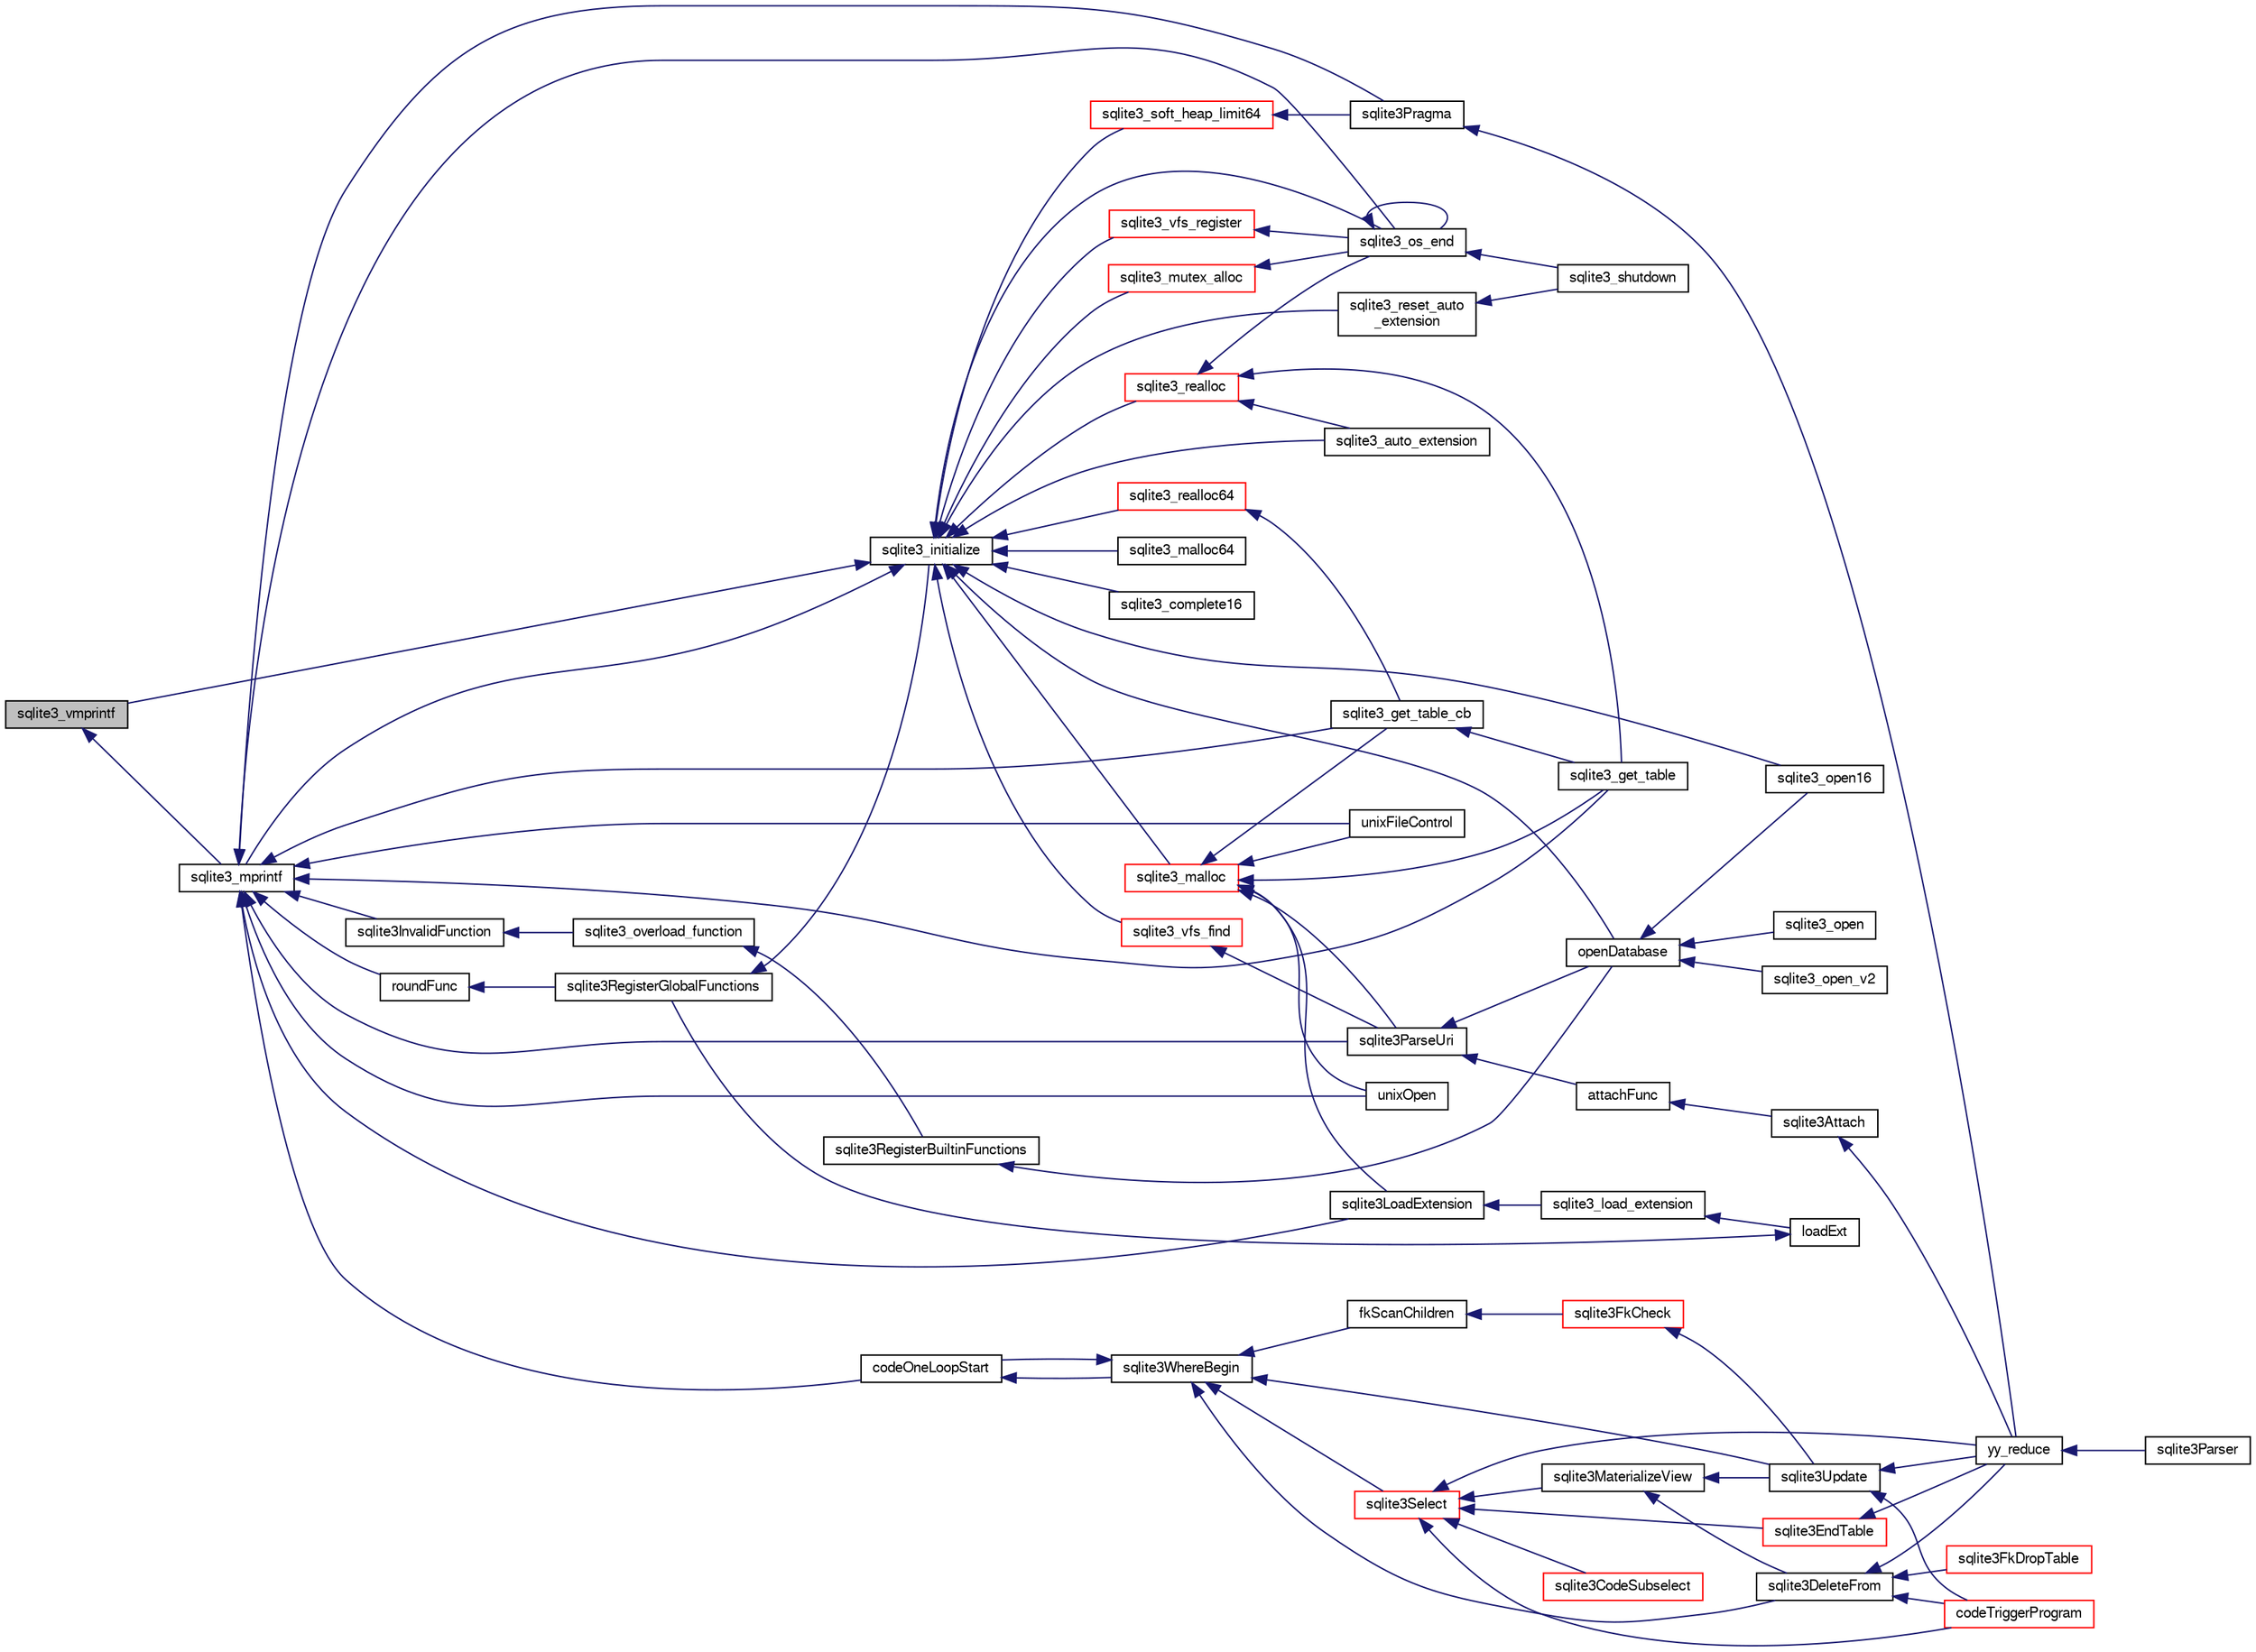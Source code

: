 digraph "sqlite3_vmprintf"
{
  edge [fontname="FreeSans",fontsize="10",labelfontname="FreeSans",labelfontsize="10"];
  node [fontname="FreeSans",fontsize="10",shape=record];
  rankdir="LR";
  Node101103 [label="sqlite3_vmprintf",height=0.2,width=0.4,color="black", fillcolor="grey75", style="filled", fontcolor="black"];
  Node101103 -> Node101104 [dir="back",color="midnightblue",fontsize="10",style="solid",fontname="FreeSans"];
  Node101104 [label="sqlite3_mprintf",height=0.2,width=0.4,color="black", fillcolor="white", style="filled",URL="$sqlite3_8h.html#a9533933e57f7ccbb48c32041ce3a8862"];
  Node101104 -> Node101105 [dir="back",color="midnightblue",fontsize="10",style="solid",fontname="FreeSans"];
  Node101105 [label="unixFileControl",height=0.2,width=0.4,color="black", fillcolor="white", style="filled",URL="$sqlite3_8c.html#ad71f213fa385cc58f307cefd953c03ae"];
  Node101104 -> Node101106 [dir="back",color="midnightblue",fontsize="10",style="solid",fontname="FreeSans"];
  Node101106 [label="unixOpen",height=0.2,width=0.4,color="black", fillcolor="white", style="filled",URL="$sqlite3_8c.html#a8ed5efc47b6e14f7805cd1bb9b215775"];
  Node101104 -> Node101107 [dir="back",color="midnightblue",fontsize="10",style="solid",fontname="FreeSans"];
  Node101107 [label="sqlite3_os_end",height=0.2,width=0.4,color="black", fillcolor="white", style="filled",URL="$sqlite3_8h.html#a2288c95881ecca13d994e42b6a958906"];
  Node101107 -> Node101107 [dir="back",color="midnightblue",fontsize="10",style="solid",fontname="FreeSans"];
  Node101107 -> Node101108 [dir="back",color="midnightblue",fontsize="10",style="solid",fontname="FreeSans"];
  Node101108 [label="sqlite3_shutdown",height=0.2,width=0.4,color="black", fillcolor="white", style="filled",URL="$sqlite3_8h.html#aeaf9947fe863ba3d3aca061475e3af2e"];
  Node101104 -> Node101109 [dir="back",color="midnightblue",fontsize="10",style="solid",fontname="FreeSans"];
  Node101109 [label="sqlite3InvalidFunction",height=0.2,width=0.4,color="black", fillcolor="white", style="filled",URL="$sqlite3_8c.html#af6025be1f4733eabe60702a187c97da9"];
  Node101109 -> Node101110 [dir="back",color="midnightblue",fontsize="10",style="solid",fontname="FreeSans"];
  Node101110 [label="sqlite3_overload_function",height=0.2,width=0.4,color="black", fillcolor="white", style="filled",URL="$sqlite3_8h.html#a03692933621e0b16a4a02e1e426cf318"];
  Node101110 -> Node101111 [dir="back",color="midnightblue",fontsize="10",style="solid",fontname="FreeSans"];
  Node101111 [label="sqlite3RegisterBuiltinFunctions",height=0.2,width=0.4,color="black", fillcolor="white", style="filled",URL="$sqlite3_8c.html#aac92d3a6ec24725a7979ee04de350853"];
  Node101111 -> Node101112 [dir="back",color="midnightblue",fontsize="10",style="solid",fontname="FreeSans"];
  Node101112 [label="openDatabase",height=0.2,width=0.4,color="black", fillcolor="white", style="filled",URL="$sqlite3_8c.html#a6a9c3bc3a64234e863413f41db473758"];
  Node101112 -> Node101113 [dir="back",color="midnightblue",fontsize="10",style="solid",fontname="FreeSans"];
  Node101113 [label="sqlite3_open",height=0.2,width=0.4,color="black", fillcolor="white", style="filled",URL="$sqlite3_8h.html#a97ba966ed1acc38409786258268f5f71"];
  Node101112 -> Node101114 [dir="back",color="midnightblue",fontsize="10",style="solid",fontname="FreeSans"];
  Node101114 [label="sqlite3_open_v2",height=0.2,width=0.4,color="black", fillcolor="white", style="filled",URL="$sqlite3_8h.html#a140fe275b6975dc867cea50a65a217c4"];
  Node101112 -> Node101115 [dir="back",color="midnightblue",fontsize="10",style="solid",fontname="FreeSans"];
  Node101115 [label="sqlite3_open16",height=0.2,width=0.4,color="black", fillcolor="white", style="filled",URL="$sqlite3_8h.html#adbc401bb96713f32e553db32f6f3ca33"];
  Node101104 -> Node101116 [dir="back",color="midnightblue",fontsize="10",style="solid",fontname="FreeSans"];
  Node101116 [label="roundFunc",height=0.2,width=0.4,color="black", fillcolor="white", style="filled",URL="$sqlite3_8c.html#a8c444ba254edc27891111b76e7ba85e7"];
  Node101116 -> Node101117 [dir="back",color="midnightblue",fontsize="10",style="solid",fontname="FreeSans"];
  Node101117 [label="sqlite3RegisterGlobalFunctions",height=0.2,width=0.4,color="black", fillcolor="white", style="filled",URL="$sqlite3_8c.html#a9f75bd111010f29e1b8d74344473c4ec"];
  Node101117 -> Node101118 [dir="back",color="midnightblue",fontsize="10",style="solid",fontname="FreeSans"];
  Node101118 [label="sqlite3_initialize",height=0.2,width=0.4,color="black", fillcolor="white", style="filled",URL="$sqlite3_8h.html#ab0c0ee2d5d4cf8b28e9572296a8861df"];
  Node101118 -> Node101119 [dir="back",color="midnightblue",fontsize="10",style="solid",fontname="FreeSans"];
  Node101119 [label="sqlite3_vfs_find",height=0.2,width=0.4,color="red", fillcolor="white", style="filled",URL="$sqlite3_8h.html#ac201a26de3dfa1d6deb8069eb8d95627"];
  Node101119 -> Node101518 [dir="back",color="midnightblue",fontsize="10",style="solid",fontname="FreeSans"];
  Node101518 [label="sqlite3ParseUri",height=0.2,width=0.4,color="black", fillcolor="white", style="filled",URL="$sqlite3_8c.html#aaa912f29a67460d8b2186c97056e8767"];
  Node101518 -> Node101158 [dir="back",color="midnightblue",fontsize="10",style="solid",fontname="FreeSans"];
  Node101158 [label="attachFunc",height=0.2,width=0.4,color="black", fillcolor="white", style="filled",URL="$sqlite3_8c.html#a69cb751a7da501b9a0aa37e0d7c3eaf7"];
  Node101158 -> Node101159 [dir="back",color="midnightblue",fontsize="10",style="solid",fontname="FreeSans"];
  Node101159 [label="sqlite3Attach",height=0.2,width=0.4,color="black", fillcolor="white", style="filled",URL="$sqlite3_8c.html#ae0907fe0b43cc1b4c7e6a16213e8546f"];
  Node101159 -> Node101160 [dir="back",color="midnightblue",fontsize="10",style="solid",fontname="FreeSans"];
  Node101160 [label="yy_reduce",height=0.2,width=0.4,color="black", fillcolor="white", style="filled",URL="$sqlite3_8c.html#a7c419a9b25711c666a9a2449ef377f14"];
  Node101160 -> Node101161 [dir="back",color="midnightblue",fontsize="10",style="solid",fontname="FreeSans"];
  Node101161 [label="sqlite3Parser",height=0.2,width=0.4,color="black", fillcolor="white", style="filled",URL="$sqlite3_8c.html#a0327d71a5fabe0b6a343d78a2602e72a"];
  Node101518 -> Node101112 [dir="back",color="midnightblue",fontsize="10",style="solid",fontname="FreeSans"];
  Node101118 -> Node101520 [dir="back",color="midnightblue",fontsize="10",style="solid",fontname="FreeSans"];
  Node101520 [label="sqlite3_vfs_register",height=0.2,width=0.4,color="red", fillcolor="white", style="filled",URL="$sqlite3_8h.html#a7184b289ccd4c4c7200589137d88c4ae"];
  Node101520 -> Node101107 [dir="back",color="midnightblue",fontsize="10",style="solid",fontname="FreeSans"];
  Node101118 -> Node101523 [dir="back",color="midnightblue",fontsize="10",style="solid",fontname="FreeSans"];
  Node101523 [label="sqlite3_mutex_alloc",height=0.2,width=0.4,color="red", fillcolor="white", style="filled",URL="$sqlite3_8h.html#aa3f89418cd18e99596435c958b29b650"];
  Node101523 -> Node101107 [dir="back",color="midnightblue",fontsize="10",style="solid",fontname="FreeSans"];
  Node101118 -> Node101596 [dir="back",color="midnightblue",fontsize="10",style="solid",fontname="FreeSans"];
  Node101596 [label="sqlite3_soft_heap_limit64",height=0.2,width=0.4,color="red", fillcolor="white", style="filled",URL="$sqlite3_8h.html#ab37b3a4d1652e3acb2c43d1252e6b852"];
  Node101596 -> Node101208 [dir="back",color="midnightblue",fontsize="10",style="solid",fontname="FreeSans"];
  Node101208 [label="sqlite3Pragma",height=0.2,width=0.4,color="black", fillcolor="white", style="filled",URL="$sqlite3_8c.html#a111391370f58f8e6a6eca51fd34d62ed"];
  Node101208 -> Node101160 [dir="back",color="midnightblue",fontsize="10",style="solid",fontname="FreeSans"];
  Node101118 -> Node101598 [dir="back",color="midnightblue",fontsize="10",style="solid",fontname="FreeSans"];
  Node101598 [label="sqlite3_malloc",height=0.2,width=0.4,color="red", fillcolor="white", style="filled",URL="$sqlite3_8h.html#a510e31845345737f17d86ce0b2328356"];
  Node101598 -> Node101105 [dir="back",color="midnightblue",fontsize="10",style="solid",fontname="FreeSans"];
  Node101598 -> Node101106 [dir="back",color="midnightblue",fontsize="10",style="solid",fontname="FreeSans"];
  Node101598 -> Node101852 [dir="back",color="midnightblue",fontsize="10",style="solid",fontname="FreeSans"];
  Node101852 [label="sqlite3LoadExtension",height=0.2,width=0.4,color="black", fillcolor="white", style="filled",URL="$sqlite3_8c.html#a3b46232455de4779a67c63b2c9004245"];
  Node101852 -> Node101853 [dir="back",color="midnightblue",fontsize="10",style="solid",fontname="FreeSans"];
  Node101853 [label="sqlite3_load_extension",height=0.2,width=0.4,color="black", fillcolor="white", style="filled",URL="$sqlite3_8h.html#a9ddf80e7265851b2d79e85aa1f4087b2"];
  Node101853 -> Node101834 [dir="back",color="midnightblue",fontsize="10",style="solid",fontname="FreeSans"];
  Node101834 [label="loadExt",height=0.2,width=0.4,color="black", fillcolor="white", style="filled",URL="$sqlite3_8c.html#a9f9125be634178265fb95e98b8304548"];
  Node101834 -> Node101117 [dir="back",color="midnightblue",fontsize="10",style="solid",fontname="FreeSans"];
  Node101598 -> Node101859 [dir="back",color="midnightblue",fontsize="10",style="solid",fontname="FreeSans"];
  Node101859 [label="sqlite3_get_table_cb",height=0.2,width=0.4,color="black", fillcolor="white", style="filled",URL="$sqlite3_8c.html#a1dbaba1b543953c0dade97357c5866b1"];
  Node101859 -> Node101324 [dir="back",color="midnightblue",fontsize="10",style="solid",fontname="FreeSans"];
  Node101324 [label="sqlite3_get_table",height=0.2,width=0.4,color="black", fillcolor="white", style="filled",URL="$sqlite3_8h.html#a5effeac4e12df57beaa35c5be1f61579"];
  Node101598 -> Node101324 [dir="back",color="midnightblue",fontsize="10",style="solid",fontname="FreeSans"];
  Node101598 -> Node101518 [dir="back",color="midnightblue",fontsize="10",style="solid",fontname="FreeSans"];
  Node101118 -> Node101860 [dir="back",color="midnightblue",fontsize="10",style="solid",fontname="FreeSans"];
  Node101860 [label="sqlite3_malloc64",height=0.2,width=0.4,color="black", fillcolor="white", style="filled",URL="$sqlite3_8h.html#a12b7ee85e539ea28c130c5c75b96a82a"];
  Node101118 -> Node101861 [dir="back",color="midnightblue",fontsize="10",style="solid",fontname="FreeSans"];
  Node101861 [label="sqlite3_realloc",height=0.2,width=0.4,color="red", fillcolor="white", style="filled",URL="$sqlite3_8h.html#a627f0eeface58024ef47403d8cc76b35"];
  Node101861 -> Node101107 [dir="back",color="midnightblue",fontsize="10",style="solid",fontname="FreeSans"];
  Node101861 -> Node101877 [dir="back",color="midnightblue",fontsize="10",style="solid",fontname="FreeSans"];
  Node101877 [label="sqlite3_auto_extension",height=0.2,width=0.4,color="black", fillcolor="white", style="filled",URL="$sqlite3_8h.html#a85a95b45e94f6bcd52aa39b6acdb36d7"];
  Node101861 -> Node101324 [dir="back",color="midnightblue",fontsize="10",style="solid",fontname="FreeSans"];
  Node101118 -> Node101879 [dir="back",color="midnightblue",fontsize="10",style="solid",fontname="FreeSans"];
  Node101879 [label="sqlite3_realloc64",height=0.2,width=0.4,color="red", fillcolor="white", style="filled",URL="$sqlite3_8h.html#afe88c85e9f864a3fd92941cad197245d"];
  Node101879 -> Node101859 [dir="back",color="midnightblue",fontsize="10",style="solid",fontname="FreeSans"];
  Node101118 -> Node101103 [dir="back",color="midnightblue",fontsize="10",style="solid",fontname="FreeSans"];
  Node101118 -> Node101104 [dir="back",color="midnightblue",fontsize="10",style="solid",fontname="FreeSans"];
  Node101118 -> Node101107 [dir="back",color="midnightblue",fontsize="10",style="solid",fontname="FreeSans"];
  Node101118 -> Node101877 [dir="back",color="midnightblue",fontsize="10",style="solid",fontname="FreeSans"];
  Node101118 -> Node101979 [dir="back",color="midnightblue",fontsize="10",style="solid",fontname="FreeSans"];
  Node101979 [label="sqlite3_reset_auto\l_extension",height=0.2,width=0.4,color="black", fillcolor="white", style="filled",URL="$sqlite3_8h.html#ac33f4064ae6690cada7bdc89e8153ffc"];
  Node101979 -> Node101108 [dir="back",color="midnightblue",fontsize="10",style="solid",fontname="FreeSans"];
  Node101118 -> Node101841 [dir="back",color="midnightblue",fontsize="10",style="solid",fontname="FreeSans"];
  Node101841 [label="sqlite3_complete16",height=0.2,width=0.4,color="black", fillcolor="white", style="filled",URL="$sqlite3_8h.html#a3260341c2ef82787acca48414a1d03a1"];
  Node101118 -> Node101112 [dir="back",color="midnightblue",fontsize="10",style="solid",fontname="FreeSans"];
  Node101118 -> Node101115 [dir="back",color="midnightblue",fontsize="10",style="solid",fontname="FreeSans"];
  Node101104 -> Node101852 [dir="back",color="midnightblue",fontsize="10",style="solid",fontname="FreeSans"];
  Node101104 -> Node101208 [dir="back",color="midnightblue",fontsize="10",style="solid",fontname="FreeSans"];
  Node101104 -> Node101859 [dir="back",color="midnightblue",fontsize="10",style="solid",fontname="FreeSans"];
  Node101104 -> Node101324 [dir="back",color="midnightblue",fontsize="10",style="solid",fontname="FreeSans"];
  Node101104 -> Node101226 [dir="back",color="midnightblue",fontsize="10",style="solid",fontname="FreeSans"];
  Node101226 [label="codeOneLoopStart",height=0.2,width=0.4,color="black", fillcolor="white", style="filled",URL="$sqlite3_8c.html#aa868875120b151c169cc79139ed6e008"];
  Node101226 -> Node101225 [dir="back",color="midnightblue",fontsize="10",style="solid",fontname="FreeSans"];
  Node101225 [label="sqlite3WhereBegin",height=0.2,width=0.4,color="black", fillcolor="white", style="filled",URL="$sqlite3_8c.html#acad049f5c9a96a8118cffd5e5ce89f7c"];
  Node101225 -> Node101175 [dir="back",color="midnightblue",fontsize="10",style="solid",fontname="FreeSans"];
  Node101175 [label="sqlite3DeleteFrom",height=0.2,width=0.4,color="black", fillcolor="white", style="filled",URL="$sqlite3_8c.html#ab9b4b45349188b49eabb23f94608a091"];
  Node101175 -> Node101176 [dir="back",color="midnightblue",fontsize="10",style="solid",fontname="FreeSans"];
  Node101176 [label="sqlite3FkDropTable",height=0.2,width=0.4,color="red", fillcolor="white", style="filled",URL="$sqlite3_8c.html#a1218c6fc74e89152ceaa4760e82f5ef9"];
  Node101175 -> Node101177 [dir="back",color="midnightblue",fontsize="10",style="solid",fontname="FreeSans"];
  Node101177 [label="codeTriggerProgram",height=0.2,width=0.4,color="red", fillcolor="white", style="filled",URL="$sqlite3_8c.html#a120801f59d9281d201d2ff4b2606836e"];
  Node101175 -> Node101160 [dir="back",color="midnightblue",fontsize="10",style="solid",fontname="FreeSans"];
  Node101225 -> Node101203 [dir="back",color="midnightblue",fontsize="10",style="solid",fontname="FreeSans"];
  Node101203 [label="fkScanChildren",height=0.2,width=0.4,color="black", fillcolor="white", style="filled",URL="$sqlite3_8c.html#a67c9dcb484336b3155e7a82a037d4691"];
  Node101203 -> Node101204 [dir="back",color="midnightblue",fontsize="10",style="solid",fontname="FreeSans"];
  Node101204 [label="sqlite3FkCheck",height=0.2,width=0.4,color="red", fillcolor="white", style="filled",URL="$sqlite3_8c.html#aa38fb76c7d6f48f19772877a41703b92"];
  Node101204 -> Node101185 [dir="back",color="midnightblue",fontsize="10",style="solid",fontname="FreeSans"];
  Node101185 [label="sqlite3Update",height=0.2,width=0.4,color="black", fillcolor="white", style="filled",URL="$sqlite3_8c.html#ac5aa67c46e8cc8174566fabe6809fafa"];
  Node101185 -> Node101177 [dir="back",color="midnightblue",fontsize="10",style="solid",fontname="FreeSans"];
  Node101185 -> Node101160 [dir="back",color="midnightblue",fontsize="10",style="solid",fontname="FreeSans"];
  Node101225 -> Node101209 [dir="back",color="midnightblue",fontsize="10",style="solid",fontname="FreeSans"];
  Node101209 [label="sqlite3Select",height=0.2,width=0.4,color="red", fillcolor="white", style="filled",URL="$sqlite3_8c.html#a2465ee8c956209ba4b272477b7c21a45"];
  Node101209 -> Node101210 [dir="back",color="midnightblue",fontsize="10",style="solid",fontname="FreeSans"];
  Node101210 [label="sqlite3CodeSubselect",height=0.2,width=0.4,color="red", fillcolor="white", style="filled",URL="$sqlite3_8c.html#aa69b46d2204a1d1b110107a1be12ee0c"];
  Node101209 -> Node101172 [dir="back",color="midnightblue",fontsize="10",style="solid",fontname="FreeSans"];
  Node101172 [label="sqlite3EndTable",height=0.2,width=0.4,color="red", fillcolor="white", style="filled",URL="$sqlite3_8c.html#a7b5f2c66c0f0b6f819d970ca389768b0"];
  Node101172 -> Node101160 [dir="back",color="midnightblue",fontsize="10",style="solid",fontname="FreeSans"];
  Node101209 -> Node101250 [dir="back",color="midnightblue",fontsize="10",style="solid",fontname="FreeSans"];
  Node101250 [label="sqlite3MaterializeView",height=0.2,width=0.4,color="black", fillcolor="white", style="filled",URL="$sqlite3_8c.html#a4557984b0b75f998fb0c3f231c9b1def"];
  Node101250 -> Node101175 [dir="back",color="midnightblue",fontsize="10",style="solid",fontname="FreeSans"];
  Node101250 -> Node101185 [dir="back",color="midnightblue",fontsize="10",style="solid",fontname="FreeSans"];
  Node101209 -> Node101177 [dir="back",color="midnightblue",fontsize="10",style="solid",fontname="FreeSans"];
  Node101209 -> Node101160 [dir="back",color="midnightblue",fontsize="10",style="solid",fontname="FreeSans"];
  Node101225 -> Node101185 [dir="back",color="midnightblue",fontsize="10",style="solid",fontname="FreeSans"];
  Node101225 -> Node101226 [dir="back",color="midnightblue",fontsize="10",style="solid",fontname="FreeSans"];
  Node101104 -> Node101518 [dir="back",color="midnightblue",fontsize="10",style="solid",fontname="FreeSans"];
}
